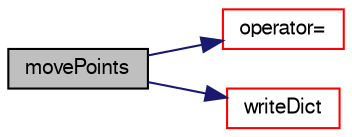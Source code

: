 digraph "movePoints"
{
  bgcolor="transparent";
  edge [fontname="FreeSans",fontsize="10",labelfontname="FreeSans",labelfontsize="10"];
  node [fontname="FreeSans",fontsize="10",shape=record];
  rankdir="LR";
  Node736 [label="movePoints",height=0.2,width=0.4,color="black", fillcolor="grey75", style="filled", fontcolor="black"];
  Node736 -> Node737 [color="midnightblue",fontsize="10",style="solid",fontname="FreeSans"];
  Node737 [label="operator=",height=0.2,width=0.4,color="red",URL="$a27514.html#a88ba9b699a62fb08408fd02599fc8ab2",tooltip="Assign to zone, clearing demand-driven data. "];
  Node736 -> Node739 [color="midnightblue",fontsize="10",style="solid",fontname="FreeSans"];
  Node739 [label="writeDict",height=0.2,width=0.4,color="red",URL="$a27514.html#a99e013320e2bb0118f0c2857a9193f62",tooltip="Write dictionary. "];
}
